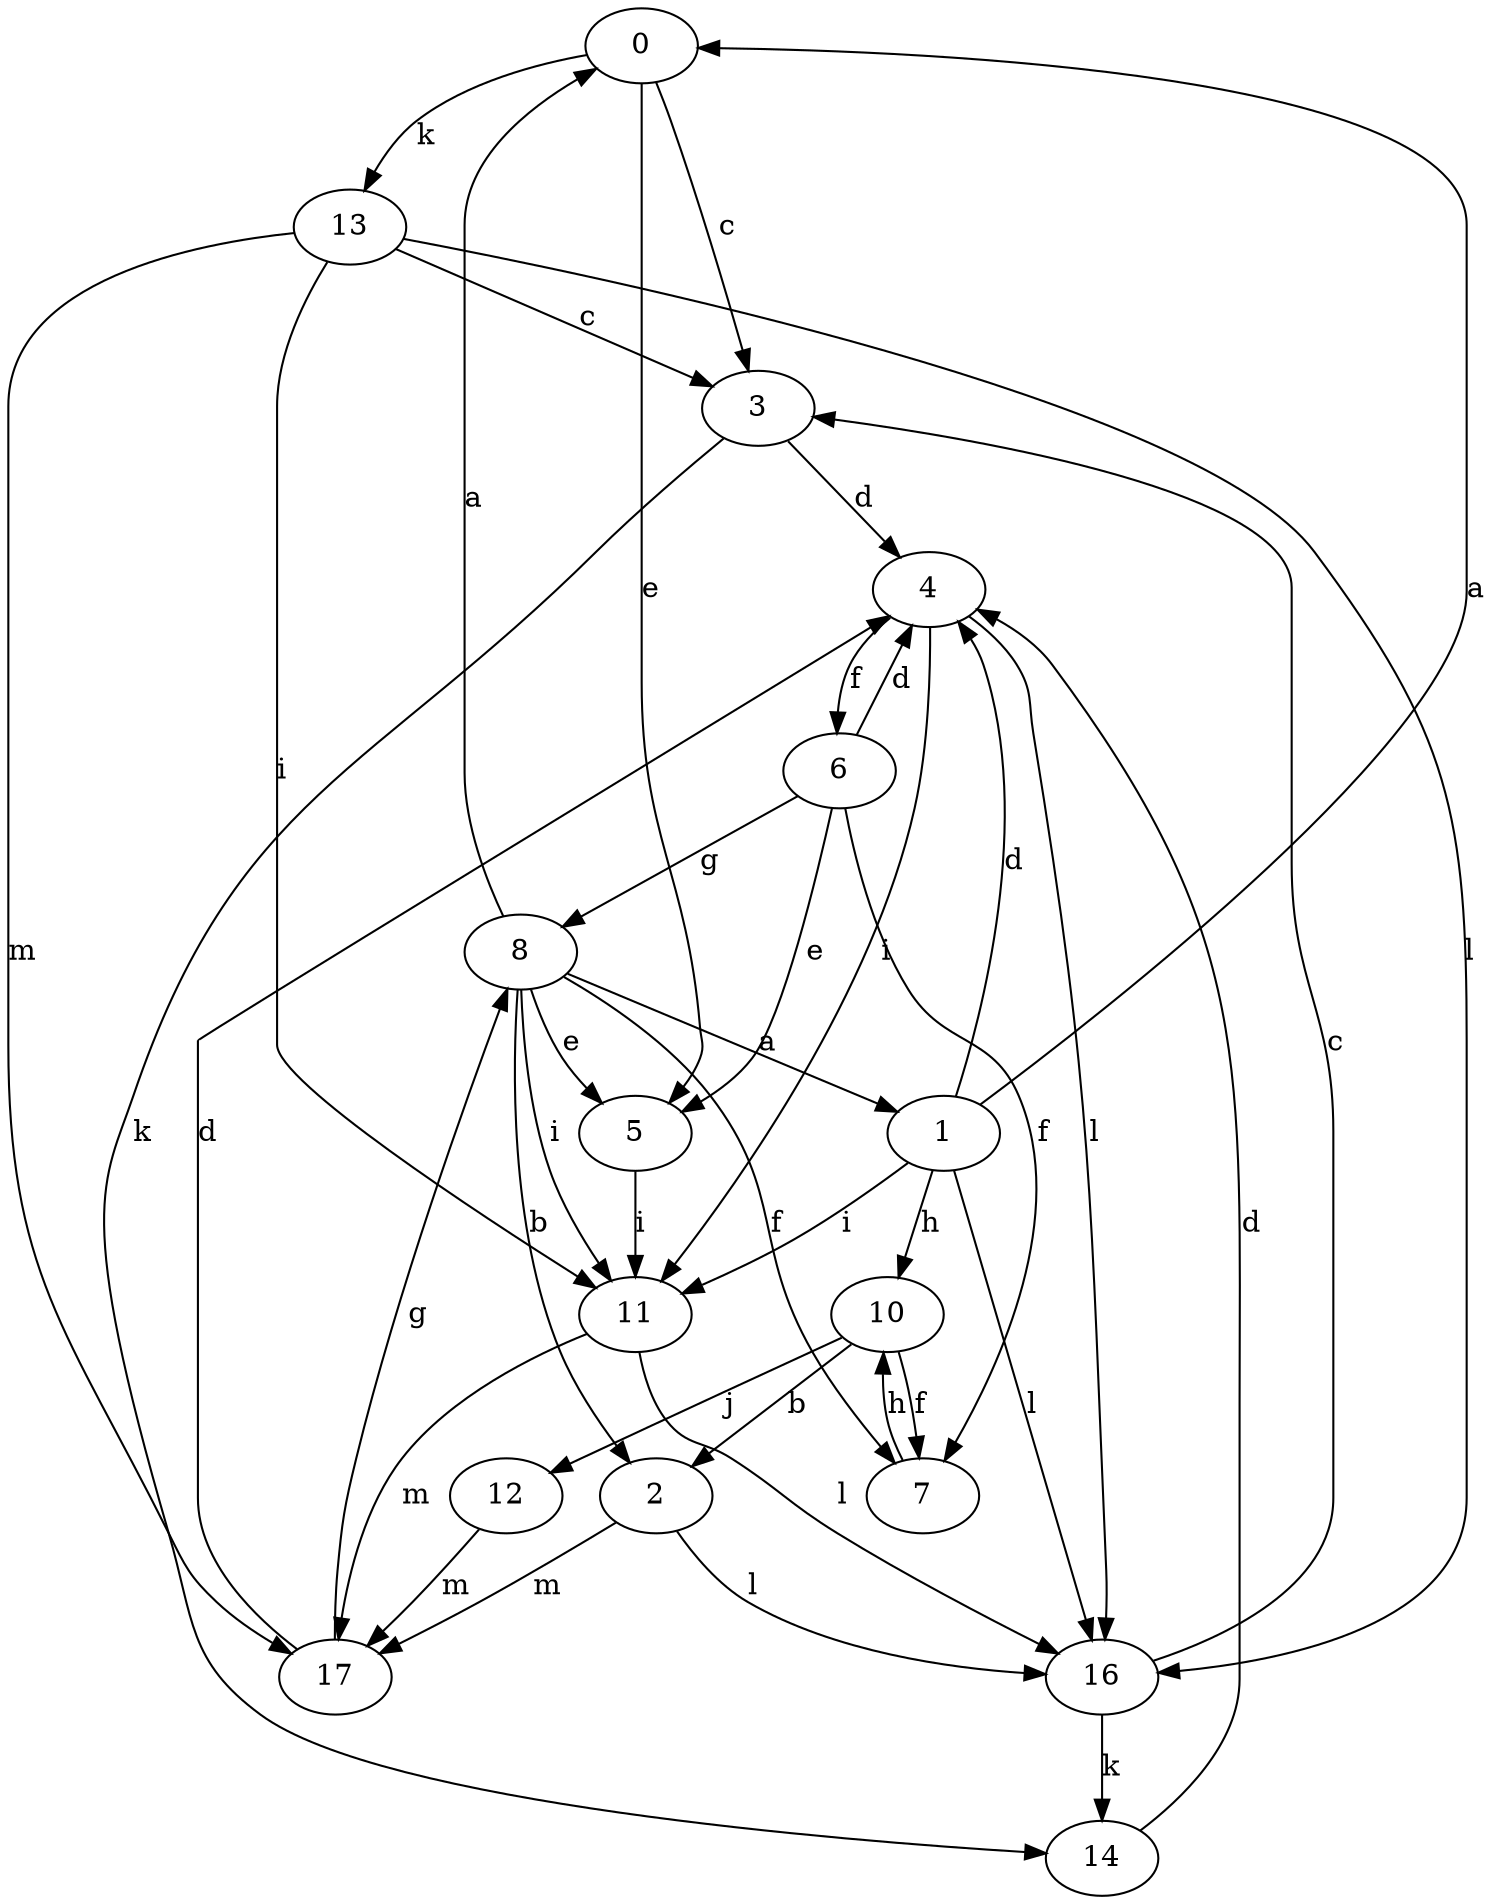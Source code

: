 strict digraph  {
0;
1;
2;
3;
4;
5;
6;
7;
8;
10;
11;
12;
13;
14;
16;
17;
0 -> 3  [label=c];
0 -> 5  [label=e];
0 -> 13  [label=k];
1 -> 0  [label=a];
1 -> 4  [label=d];
1 -> 10  [label=h];
1 -> 11  [label=i];
1 -> 16  [label=l];
2 -> 16  [label=l];
2 -> 17  [label=m];
3 -> 4  [label=d];
3 -> 14  [label=k];
4 -> 6  [label=f];
4 -> 11  [label=i];
4 -> 16  [label=l];
5 -> 11  [label=i];
6 -> 4  [label=d];
6 -> 5  [label=e];
6 -> 7  [label=f];
6 -> 8  [label=g];
7 -> 10  [label=h];
8 -> 0  [label=a];
8 -> 1  [label=a];
8 -> 2  [label=b];
8 -> 5  [label=e];
8 -> 7  [label=f];
8 -> 11  [label=i];
10 -> 2  [label=b];
10 -> 7  [label=f];
10 -> 12  [label=j];
11 -> 16  [label=l];
11 -> 17  [label=m];
12 -> 17  [label=m];
13 -> 3  [label=c];
13 -> 11  [label=i];
13 -> 16  [label=l];
13 -> 17  [label=m];
14 -> 4  [label=d];
16 -> 3  [label=c];
16 -> 14  [label=k];
17 -> 4  [label=d];
17 -> 8  [label=g];
}

